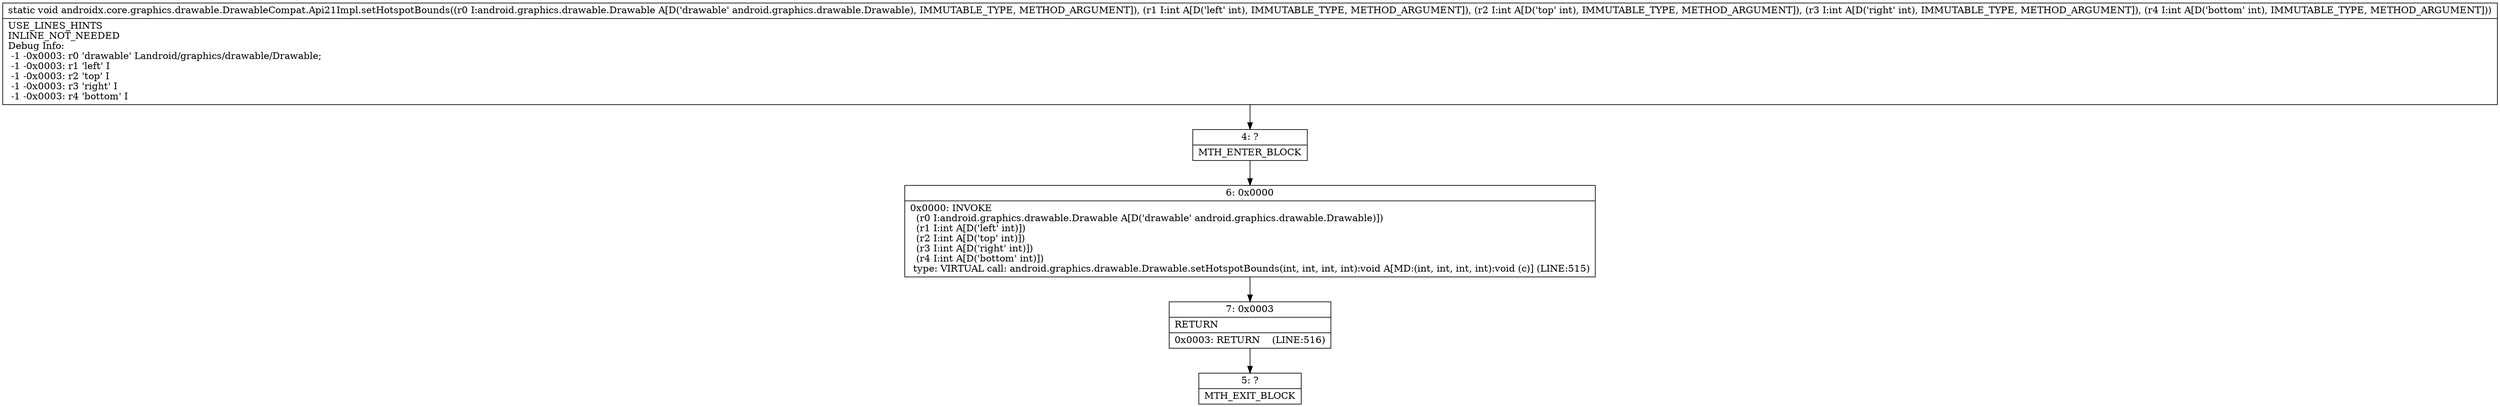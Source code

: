 digraph "CFG forandroidx.core.graphics.drawable.DrawableCompat.Api21Impl.setHotspotBounds(Landroid\/graphics\/drawable\/Drawable;IIII)V" {
Node_4 [shape=record,label="{4\:\ ?|MTH_ENTER_BLOCK\l}"];
Node_6 [shape=record,label="{6\:\ 0x0000|0x0000: INVOKE  \l  (r0 I:android.graphics.drawable.Drawable A[D('drawable' android.graphics.drawable.Drawable)])\l  (r1 I:int A[D('left' int)])\l  (r2 I:int A[D('top' int)])\l  (r3 I:int A[D('right' int)])\l  (r4 I:int A[D('bottom' int)])\l type: VIRTUAL call: android.graphics.drawable.Drawable.setHotspotBounds(int, int, int, int):void A[MD:(int, int, int, int):void (c)] (LINE:515)\l}"];
Node_7 [shape=record,label="{7\:\ 0x0003|RETURN\l|0x0003: RETURN    (LINE:516)\l}"];
Node_5 [shape=record,label="{5\:\ ?|MTH_EXIT_BLOCK\l}"];
MethodNode[shape=record,label="{static void androidx.core.graphics.drawable.DrawableCompat.Api21Impl.setHotspotBounds((r0 I:android.graphics.drawable.Drawable A[D('drawable' android.graphics.drawable.Drawable), IMMUTABLE_TYPE, METHOD_ARGUMENT]), (r1 I:int A[D('left' int), IMMUTABLE_TYPE, METHOD_ARGUMENT]), (r2 I:int A[D('top' int), IMMUTABLE_TYPE, METHOD_ARGUMENT]), (r3 I:int A[D('right' int), IMMUTABLE_TYPE, METHOD_ARGUMENT]), (r4 I:int A[D('bottom' int), IMMUTABLE_TYPE, METHOD_ARGUMENT]))  | USE_LINES_HINTS\lINLINE_NOT_NEEDED\lDebug Info:\l  \-1 \-0x0003: r0 'drawable' Landroid\/graphics\/drawable\/Drawable;\l  \-1 \-0x0003: r1 'left' I\l  \-1 \-0x0003: r2 'top' I\l  \-1 \-0x0003: r3 'right' I\l  \-1 \-0x0003: r4 'bottom' I\l}"];
MethodNode -> Node_4;Node_4 -> Node_6;
Node_6 -> Node_7;
Node_7 -> Node_5;
}

